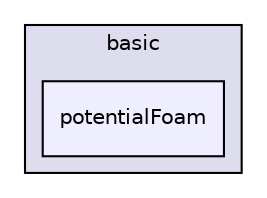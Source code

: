 digraph "applications/solvers/basic/potentialFoam" {
  bgcolor=transparent;
  compound=true
  node [ fontsize="10", fontname="Helvetica"];
  edge [ labelfontsize="10", labelfontname="Helvetica"];
  subgraph clusterdir_c1a1d77e2de9f0a909b0abf393e236fa {
    graph [ bgcolor="#ddddee", pencolor="black", label="basic" fontname="Helvetica", fontsize="10", URL="dir_c1a1d77e2de9f0a909b0abf393e236fa.html"]
  dir_bb853a4a1f118ab3e8a3306bde206fb7 [shape=box, label="potentialFoam", style="filled", fillcolor="#eeeeff", pencolor="black", URL="dir_bb853a4a1f118ab3e8a3306bde206fb7.html"];
  }
}
